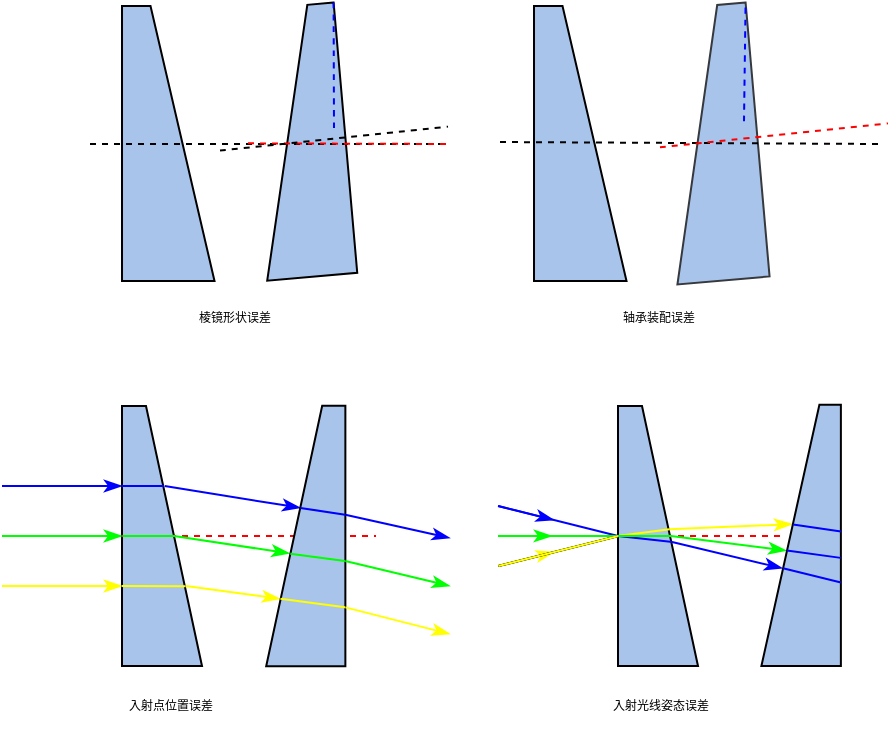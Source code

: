 <mxfile version="20.2.7" type="github">
  <diagram id="E9MvIbREFryEpwZpblNl" name="第 1 页">
    <mxGraphModel dx="93" dy="64" grid="1" gridSize="1" guides="1" tooltips="1" connect="1" arrows="1" fold="1" page="1" pageScale="1" pageWidth="827" pageHeight="1169" math="1" shadow="0">
      <root>
        <mxCell id="0" />
        <mxCell id="1" parent="0" />
        <mxCell id="FLT7gCXpaoDRiRNvlhls-1" value="" style="shape=manualInput;whiteSpace=wrap;html=1;rotation=90;size=32;rounded=0;fillColor=#A9C4EB;" parent="1" vertex="1">
          <mxGeometry x="154.38" y="355.63" width="137.5" height="46.25" as="geometry" />
        </mxCell>
        <mxCell id="FLT7gCXpaoDRiRNvlhls-7" value="" style="shape=manualInput;whiteSpace=wrap;html=1;rotation=85;size=32;flipH=0;flipV=1;rounded=0;fillColor=#A9C4EB;" parent="1" vertex="1">
          <mxGeometry x="221.36" y="355.21" width="135.68" height="45.19" as="geometry" />
        </mxCell>
        <mxCell id="FLT7gCXpaoDRiRNvlhls-10" value="" style="endArrow=none;dashed=1;html=1;rounded=0;" parent="1" edge="1">
          <mxGeometry width="50" height="50" relative="1" as="geometry">
            <mxPoint x="184" y="379" as="sourcePoint" />
            <mxPoint x="361" y="379" as="targetPoint" />
          </mxGeometry>
        </mxCell>
        <mxCell id="FLT7gCXpaoDRiRNvlhls-18" value="" style="shape=image;html=1;verticalAlign=top;verticalLabelPosition=bottom;labelBackgroundColor=#ffffff;imageAspect=0;aspect=fixed;image=https://cdn2.iconfinder.com/data/icons/font-awesome/1792/rotate-left-128.png;rounded=0;imageBackground=none;imageBorder=none;fontColor=#000000;perimeterSpacing=0;noLabel=0;direction=east;metaEdit=0;backgroundOutline=0;" parent="1" vertex="1">
          <mxGeometry x="333.87" y="366.94" width="23.63" height="23.63" as="geometry" />
        </mxCell>
        <mxCell id="FLT7gCXpaoDRiRNvlhls-21" value="" style="shape=manualInput;whiteSpace=wrap;html=1;rotation=90;size=32;rounded=0;fillColor=#A9C4EB;" parent="1" vertex="1">
          <mxGeometry x="360.38" y="355.63" width="137.5" height="46.25" as="geometry" />
        </mxCell>
        <mxCell id="FLT7gCXpaoDRiRNvlhls-22" value="" style="shape=manualInput;whiteSpace=wrap;html=1;rotation=85;size=32;flipH=0;flipV=1;rounded=0;fillColor=#A9C4EB;strokeColor=#36393d;" parent="1" vertex="1">
          <mxGeometry x="426" y="355.63" width="137.5" height="46.25" as="geometry" />
        </mxCell>
        <mxCell id="FLT7gCXpaoDRiRNvlhls-23" value="" style="endArrow=none;dashed=1;html=1;rounded=0;" parent="1" edge="1">
          <mxGeometry width="50" height="50" relative="1" as="geometry">
            <mxPoint x="389" y="378" as="sourcePoint" />
            <mxPoint x="580" y="379" as="targetPoint" />
          </mxGeometry>
        </mxCell>
        <mxCell id="FLT7gCXpaoDRiRNvlhls-24" value="" style="shape=image;html=1;verticalAlign=top;verticalLabelPosition=bottom;labelBackgroundColor=#ffffff;imageAspect=0;aspect=fixed;image=https://cdn2.iconfinder.com/data/icons/font-awesome/1792/rotate-left-128.png;rounded=0;rotation=-5;" parent="1" vertex="1">
          <mxGeometry x="545" y="358.63" width="23.63" height="23.63" as="geometry" />
        </mxCell>
        <mxCell id="FLT7gCXpaoDRiRNvlhls-26" value="" style="endArrow=none;dashed=1;html=1;rounded=0;fontSize=12;startSize=14;endSize=14;curved=1;fillColor=#f8cecc;strokeColor=#FF0000;" parent="1" edge="1">
          <mxGeometry width="50" height="50" relative="1" as="geometry">
            <mxPoint x="469" y="380.63" as="sourcePoint" />
            <mxPoint x="583" y="368.683" as="targetPoint" />
          </mxGeometry>
        </mxCell>
        <mxCell id="FLT7gCXpaoDRiRNvlhls-28" value="" style="endArrow=none;dashed=1;html=1;rounded=0;fontSize=12;startSize=14;endSize=14;curved=1;entryX=0;entryY=0;entryDx=0;entryDy=0;strokeColor=#0000FF;" parent="1" target="FLT7gCXpaoDRiRNvlhls-7" edge="1">
          <mxGeometry width="50" height="50" relative="1" as="geometry">
            <mxPoint x="306" y="371" as="sourcePoint" />
            <mxPoint x="305" y="308" as="targetPoint" />
          </mxGeometry>
        </mxCell>
        <mxCell id="FLT7gCXpaoDRiRNvlhls-29" value="" style="endArrow=none;dashed=1;html=1;rounded=0;fontSize=12;startSize=14;endSize=14;curved=1;entryX=0;entryY=0;entryDx=0;entryDy=0;strokeColor=#0000FF;" parent="1" target="FLT7gCXpaoDRiRNvlhls-22" edge="1">
          <mxGeometry width="50" height="50" relative="1" as="geometry">
            <mxPoint x="511" y="367.63" as="sourcePoint" />
            <mxPoint x="512" y="308.63" as="targetPoint" />
          </mxGeometry>
        </mxCell>
        <mxCell id="FLT7gCXpaoDRiRNvlhls-45" value="" style="endArrow=none;dashed=1;html=1;rounded=0;strokeColor=#FF0000;" parent="1" edge="1">
          <mxGeometry width="50" height="50" relative="1" as="geometry">
            <mxPoint x="263" y="378.67" as="sourcePoint" />
            <mxPoint x="364" y="379" as="targetPoint" />
          </mxGeometry>
        </mxCell>
        <mxCell id="FLT7gCXpaoDRiRNvlhls-49" value="" style="endArrow=none;dashed=1;html=1;rounded=0;fontSize=12;startSize=14;endSize=14;curved=1;fillColor=#f8cecc;strokeColor=#000000;" parent="1" edge="1">
          <mxGeometry width="50" height="50" relative="1" as="geometry">
            <mxPoint x="249" y="382.26" as="sourcePoint" />
            <mxPoint x="363" y="370.313" as="targetPoint" />
          </mxGeometry>
        </mxCell>
        <mxCell id="FLT7gCXpaoDRiRNvlhls-50" value="棱镜形状误差" style="text;html=1;resizable=0;autosize=1;align=center;verticalAlign=middle;points=[];fillColor=none;strokeColor=none;rounded=0;fontSize=6;fontColor=#000000;fontFamily=微软雅黑;" parent="1" vertex="1">
          <mxGeometry x="211" y="453" width="90" height="26" as="geometry" />
        </mxCell>
        <mxCell id="FLT7gCXpaoDRiRNvlhls-51" value="轴承装配误差" style="text;html=1;resizable=0;autosize=1;align=center;verticalAlign=middle;points=[];fillColor=none;strokeColor=none;rounded=0;fontSize=6;fontColor=#000000;fontFamily=微软雅黑;" parent="1" vertex="1">
          <mxGeometry x="423" y="453" width="90" height="26" as="geometry" />
        </mxCell>
        <mxCell id="FLT7gCXpaoDRiRNvlhls-52" value="" style="shape=manualInput;whiteSpace=wrap;html=1;rotation=90;size=28;rounded=0;fillColor=#A9C4EB;" parent="1" vertex="1">
          <mxGeometry x="155" y="555" width="130" height="40" as="geometry" />
        </mxCell>
        <mxCell id="FLT7gCXpaoDRiRNvlhls-71" value="" style="endArrow=none;dashed=1;html=1;rounded=0;strokeColor=#FF0000;" parent="1" edge="1">
          <mxGeometry width="50" height="50" relative="1" as="geometry">
            <mxPoint x="140" y="575" as="sourcePoint" />
            <mxPoint x="327" y="575" as="targetPoint" />
          </mxGeometry>
        </mxCell>
        <mxCell id="FLT7gCXpaoDRiRNvlhls-54" value="" style="endArrow=classicThin;html=1;rounded=0;fontFamily=微软雅黑;fontSize=6;fontColor=#000000;startSize=14;endSize=6;strokeColor=#00FF00;curved=1;entryX=0.5;entryY=1;entryDx=0;entryDy=0;endFill=1;" parent="1" target="FLT7gCXpaoDRiRNvlhls-52" edge="1">
          <mxGeometry width="50" height="50" relative="1" as="geometry">
            <mxPoint x="140" y="575" as="sourcePoint" />
            <mxPoint x="320" y="510" as="targetPoint" />
          </mxGeometry>
        </mxCell>
        <mxCell id="FLT7gCXpaoDRiRNvlhls-56" value="" style="endArrow=classicThin;html=1;rounded=0;fontFamily=微软雅黑;fontSize=6;fontColor=#000000;startSize=14;endSize=6;strokeColor=#0000FF;curved=1;entryX=0.5;entryY=1;entryDx=0;entryDy=0;endFill=1;" parent="1" edge="1">
          <mxGeometry width="50" height="50" relative="1" as="geometry">
            <mxPoint x="140" y="550" as="sourcePoint" />
            <mxPoint x="200" y="550" as="targetPoint" />
          </mxGeometry>
        </mxCell>
        <mxCell id="FLT7gCXpaoDRiRNvlhls-57" value="" style="endArrow=classicThin;html=1;rounded=0;fontFamily=微软雅黑;fontSize=6;fontColor=#000000;startSize=14;endSize=6;strokeColor=#FFFF00;curved=1;entryX=0.5;entryY=1;entryDx=0;entryDy=0;endFill=1;" parent="1" edge="1">
          <mxGeometry width="50" height="50" relative="1" as="geometry">
            <mxPoint x="140" y="600" as="sourcePoint" />
            <mxPoint x="200" y="600" as="targetPoint" />
          </mxGeometry>
        </mxCell>
        <mxCell id="FLT7gCXpaoDRiRNvlhls-66" value="" style="shape=manualInput;whiteSpace=wrap;html=1;rotation=90;size=28;rounded=0;fillColor=#A9C4EB;" parent="1" vertex="1">
          <mxGeometry x="403" y="555" width="130" height="40" as="geometry" />
        </mxCell>
        <mxCell id="FLT7gCXpaoDRiRNvlhls-72" value="" style="endArrow=classicThin;html=1;rounded=0;fontFamily=微软雅黑;fontSize=6;fontColor=#000000;startSize=14;endSize=6;strokeColor=#0000FF;curved=1;endFill=1;" parent="1" edge="1">
          <mxGeometry width="50" height="50" relative="1" as="geometry">
            <mxPoint x="388.1" y="560" as="sourcePoint" />
            <mxPoint x="416" y="567" as="targetPoint" />
          </mxGeometry>
        </mxCell>
        <mxCell id="FLT7gCXpaoDRiRNvlhls-73" value="" style="endArrow=none;html=1;rounded=0;fontFamily=微软雅黑;fontSize=6;fontColor=#000000;startSize=14;endSize=6;strokeColor=#0000FF;curved=1;exitX=0.5;exitY=1;exitDx=0;exitDy=0;" parent="1" source="FLT7gCXpaoDRiRNvlhls-66" edge="1">
          <mxGeometry width="50" height="50" relative="1" as="geometry">
            <mxPoint x="408" y="620" as="sourcePoint" />
            <mxPoint x="388" y="560" as="targetPoint" />
          </mxGeometry>
        </mxCell>
        <mxCell id="FLT7gCXpaoDRiRNvlhls-74" value="" style="endArrow=classicThin;html=1;rounded=0;fontFamily=微软雅黑;fontSize=6;fontColor=#000000;startSize=14;endSize=6;strokeColor=#FFFF00;curved=1;endFill=1;" parent="1" edge="1">
          <mxGeometry width="50" height="50" relative="1" as="geometry">
            <mxPoint x="388" y="590" as="sourcePoint" />
            <mxPoint x="416" y="583" as="targetPoint" />
          </mxGeometry>
        </mxCell>
        <mxCell id="FLT7gCXpaoDRiRNvlhls-75" value="" style="endArrow=none;html=1;rounded=0;fontFamily=微软雅黑;fontSize=6;fontColor=#000000;startSize=14;endSize=6;strokeColor=#000000;curved=1;exitX=0.5;exitY=1;exitDx=0;exitDy=0;" parent="1" edge="1">
          <mxGeometry width="50" height="50" relative="1" as="geometry">
            <mxPoint x="448.2" y="575.0" as="sourcePoint" />
            <mxPoint x="388.2" y="590" as="targetPoint" />
          </mxGeometry>
        </mxCell>
        <mxCell id="FLT7gCXpaoDRiRNvlhls-78" value="" style="endArrow=none;dashed=1;html=1;rounded=0;strokeColor=#FF0000;" parent="1" edge="1">
          <mxGeometry width="50" height="50" relative="1" as="geometry">
            <mxPoint x="388" y="574.94" as="sourcePoint" />
            <mxPoint x="531" y="575" as="targetPoint" />
          </mxGeometry>
        </mxCell>
        <mxCell id="FLT7gCXpaoDRiRNvlhls-76" value="" style="endArrow=none;html=1;rounded=0;fontFamily=微软雅黑;fontSize=6;fontColor=#000000;startSize=14;endSize=6;strokeColor=#00FF00;curved=1;exitX=0.5;exitY=1;exitDx=0;exitDy=0;" parent="1" source="FLT7gCXpaoDRiRNvlhls-66" edge="1">
          <mxGeometry width="50" height="50" relative="1" as="geometry">
            <mxPoint x="458" y="585" as="sourcePoint" />
            <mxPoint x="388" y="575" as="targetPoint" />
          </mxGeometry>
        </mxCell>
        <mxCell id="FLT7gCXpaoDRiRNvlhls-77" value="" style="endArrow=classicThin;html=1;rounded=0;fontFamily=微软雅黑;fontSize=6;fontColor=#000000;startSize=14;endSize=6;strokeColor=#00FF00;curved=1;endFill=1;" parent="1" edge="1">
          <mxGeometry width="50" height="50" relative="1" as="geometry">
            <mxPoint x="389.88" y="574.94" as="sourcePoint" />
            <mxPoint x="415" y="575" as="targetPoint" />
          </mxGeometry>
        </mxCell>
        <mxCell id="FLT7gCXpaoDRiRNvlhls-79" value="" style="endArrow=none;html=1;rounded=0;fontFamily=微软雅黑;fontSize=6;fontColor=#000000;startSize=14;endSize=6;strokeColor=#000000;curved=1;exitX=0.5;exitY=1;exitDx=0;exitDy=0;" parent="1" edge="1">
          <mxGeometry width="50" height="50" relative="1" as="geometry">
            <mxPoint x="448.2" y="575.0" as="sourcePoint" />
            <mxPoint x="388.2" y="590" as="targetPoint" />
          </mxGeometry>
        </mxCell>
        <mxCell id="FLT7gCXpaoDRiRNvlhls-80" value="" style="endArrow=none;html=1;rounded=0;fontFamily=微软雅黑;fontSize=6;fontColor=#000000;startSize=14;endSize=6;strokeColor=#FFFF00;curved=1;exitX=0.5;exitY=1;exitDx=0;exitDy=0;" parent="1" edge="1">
          <mxGeometry width="50" height="50" relative="1" as="geometry">
            <mxPoint x="448.2" y="575.0" as="sourcePoint" />
            <mxPoint x="388.2" y="590" as="targetPoint" />
          </mxGeometry>
        </mxCell>
        <mxCell id="FLT7gCXpaoDRiRNvlhls-81" value="" style="endArrow=none;html=1;rounded=0;fontFamily=微软雅黑;fontSize=6;fontColor=#000000;startSize=14;endSize=6;strokeColor=#FFFF00;curved=1;exitX=0.5;exitY=1;exitDx=0;exitDy=0;entryX=0.474;entryY=0.356;entryDx=0;entryDy=0;entryPerimeter=0;" parent="1" source="FLT7gCXpaoDRiRNvlhls-66" target="FLT7gCXpaoDRiRNvlhls-66" edge="1">
          <mxGeometry width="50" height="50" relative="1" as="geometry">
            <mxPoint x="485" y="582" as="sourcePoint" />
            <mxPoint x="504" y="558" as="targetPoint" />
          </mxGeometry>
        </mxCell>
        <mxCell id="FLT7gCXpaoDRiRNvlhls-82" value="" style="endArrow=none;html=1;rounded=0;fontFamily=微软雅黑;fontSize=6;fontColor=#000000;startSize=14;endSize=6;strokeColor=#0000FF;curved=1;exitX=0.523;exitY=0.318;exitDx=0;exitDy=0;entryX=0.5;entryY=1;entryDx=0;entryDy=0;exitPerimeter=0;" parent="1" source="FLT7gCXpaoDRiRNvlhls-66" target="FLT7gCXpaoDRiRNvlhls-66" edge="1">
          <mxGeometry width="50" height="50" relative="1" as="geometry">
            <mxPoint x="473.76" y="579.0" as="sourcePoint" />
            <mxPoint x="448.0" y="575.62" as="targetPoint" />
          </mxGeometry>
        </mxCell>
        <mxCell id="FLT7gCXpaoDRiRNvlhls-86" value="" style="endArrow=none;html=1;rounded=0;fontFamily=微软雅黑;fontSize=6;fontColor=#000000;startSize=14;endSize=6;strokeColor=#00FF00;curved=1;" parent="1" edge="1">
          <mxGeometry width="50" height="50" relative="1" as="geometry">
            <mxPoint x="448" y="574.98" as="sourcePoint" />
            <mxPoint x="475" y="574.98" as="targetPoint" />
          </mxGeometry>
        </mxCell>
        <mxCell id="FLT7gCXpaoDRiRNvlhls-87" value="" style="endArrow=classicThin;html=1;rounded=0;fontFamily=微软雅黑;fontSize=6;fontColor=#000000;startSize=6;endSize=6;strokeColor=#FFFF00;curved=1;exitX=0.474;exitY=0.356;exitDx=0;exitDy=0;exitPerimeter=0;endFill=1;entryX=0.457;entryY=0.387;entryDx=0;entryDy=0;entryPerimeter=0;" parent="1" source="FLT7gCXpaoDRiRNvlhls-66" edge="1" target="EjsXjk1iRoXSMkVuqYEu-23">
          <mxGeometry width="50" height="50" relative="1" as="geometry">
            <mxPoint x="474" y="571" as="sourcePoint" />
            <mxPoint x="514" y="570" as="targetPoint" />
          </mxGeometry>
        </mxCell>
        <mxCell id="FLT7gCXpaoDRiRNvlhls-88" value="" style="endArrow=classicThin;html=1;rounded=0;fontFamily=微软雅黑;fontSize=6;fontColor=#000000;startSize=6;endSize=6;strokeColor=#00FF00;curved=1;exitX=0.5;exitY=0.339;exitDx=0;exitDy=0;exitPerimeter=0;endFill=1;entryX=0.558;entryY=0.316;entryDx=0;entryDy=0;entryPerimeter=0;" parent="1" source="FLT7gCXpaoDRiRNvlhls-66" edge="1" target="EjsXjk1iRoXSMkVuqYEu-23">
          <mxGeometry width="50" height="50" relative="1" as="geometry">
            <mxPoint x="477" y="579" as="sourcePoint" />
            <mxPoint x="514" y="580" as="targetPoint" />
          </mxGeometry>
        </mxCell>
        <mxCell id="FLT7gCXpaoDRiRNvlhls-89" value="" style="endArrow=none;html=1;rounded=0;fontFamily=微软雅黑;fontSize=6;fontColor=#000000;startSize=6;endSize=6;strokeColor=#0000FF;curved=1;entryX=0.523;entryY=0.324;entryDx=0;entryDy=0;entryPerimeter=0;startArrow=classicThin;startFill=1;exitX=0.626;exitY=0.266;exitDx=0;exitDy=0;exitPerimeter=0;" parent="1" target="FLT7gCXpaoDRiRNvlhls-66" edge="1" source="EjsXjk1iRoXSMkVuqYEu-23">
          <mxGeometry width="50" height="50" relative="1" as="geometry">
            <mxPoint x="513" y="587" as="sourcePoint" />
            <mxPoint x="475" y="578" as="targetPoint" />
          </mxGeometry>
        </mxCell>
        <mxCell id="EjsXjk1iRoXSMkVuqYEu-2" value="" style="endArrow=none;html=1;startSize=6;strokeColor=#0000FF;rounded=0;" edge="1" parent="1">
          <mxGeometry width="50" height="50" relative="1" as="geometry">
            <mxPoint x="200" y="550" as="sourcePoint" />
            <mxPoint x="221" y="550" as="targetPoint" />
          </mxGeometry>
        </mxCell>
        <mxCell id="EjsXjk1iRoXSMkVuqYEu-3" value="" style="endArrow=none;html=1;startSize=6;strokeColor=#00FF00;rounded=0;" edge="1" parent="1">
          <mxGeometry width="50" height="50" relative="1" as="geometry">
            <mxPoint x="200.36" y="574.99" as="sourcePoint" />
            <mxPoint x="226" y="575" as="targetPoint" />
          </mxGeometry>
        </mxCell>
        <mxCell id="EjsXjk1iRoXSMkVuqYEu-4" value="" style="endArrow=none;html=1;startSize=6;strokeColor=#FFFF00;rounded=0;entryX=0.693;entryY=0.205;entryDx=0;entryDy=0;entryPerimeter=0;" edge="1" parent="1" target="FLT7gCXpaoDRiRNvlhls-52">
          <mxGeometry width="50" height="50" relative="1" as="geometry">
            <mxPoint x="200" y="600" as="sourcePoint" />
            <mxPoint x="225.64" y="600.01" as="targetPoint" />
          </mxGeometry>
        </mxCell>
        <mxCell id="EjsXjk1iRoXSMkVuqYEu-6" value="" style="endArrow=classicThin;html=1;rounded=0;fontFamily=微软雅黑;fontSize=6;fontColor=#000000;startSize=6;endSize=6;strokeColor=#0000FF;curved=1;exitX=0.5;exitY=0.339;exitDx=0;exitDy=0;exitPerimeter=0;endFill=1;entryX=0.392;entryY=0.433;entryDx=0;entryDy=0;entryPerimeter=0;" edge="1" parent="1" target="EjsXjk1iRoXSMkVuqYEu-11">
          <mxGeometry width="50" height="50" relative="1" as="geometry">
            <mxPoint x="221.36" y="550" as="sourcePoint" />
            <mxPoint x="260.92" y="555" as="targetPoint" />
          </mxGeometry>
        </mxCell>
        <mxCell id="EjsXjk1iRoXSMkVuqYEu-7" value="" style="endArrow=classicThin;html=1;rounded=0;fontFamily=微软雅黑;fontSize=6;fontColor=#000000;startSize=6;endSize=6;strokeColor=#00FF00;curved=1;exitX=0.5;exitY=0.339;exitDx=0;exitDy=0;exitPerimeter=0;endFill=1;entryX=0.567;entryY=0.296;entryDx=0;entryDy=0;entryPerimeter=0;" edge="1" parent="1" target="EjsXjk1iRoXSMkVuqYEu-11">
          <mxGeometry width="50" height="50" relative="1" as="geometry">
            <mxPoint x="226.0" y="575" as="sourcePoint" />
            <mxPoint x="265.56" y="580" as="targetPoint" />
          </mxGeometry>
        </mxCell>
        <mxCell id="EjsXjk1iRoXSMkVuqYEu-8" value="" style="endArrow=classicThin;html=1;rounded=0;fontFamily=微软雅黑;fontSize=6;fontColor=#000000;startSize=6;endSize=6;strokeColor=#FFFF00;curved=1;exitX=0.5;exitY=0.339;exitDx=0;exitDy=0;exitPerimeter=0;endFill=1;entryX=0.741;entryY=0.177;entryDx=0;entryDy=0;entryPerimeter=0;" edge="1" parent="1" target="EjsXjk1iRoXSMkVuqYEu-11">
          <mxGeometry width="50" height="50" relative="1" as="geometry">
            <mxPoint x="232.0" y="600" as="sourcePoint" />
            <mxPoint x="271.56" y="605" as="targetPoint" />
          </mxGeometry>
        </mxCell>
        <mxCell id="EjsXjk1iRoXSMkVuqYEu-9" value="入射点位置误差" style="text;html=1;resizable=0;autosize=1;align=center;verticalAlign=middle;points=[];fillColor=none;strokeColor=none;rounded=0;fontSize=6;fontColor=#000000;fontFamily=微软雅黑;" vertex="1" parent="1">
          <mxGeometry x="172.13" y="646" width="103" height="27" as="geometry" />
        </mxCell>
        <mxCell id="EjsXjk1iRoXSMkVuqYEu-10" value="入射光线姿态误差" style="text;html=1;resizable=0;autosize=1;align=center;verticalAlign=middle;points=[];fillColor=none;strokeColor=none;rounded=0;fontSize=6;fontColor=#000000;fontFamily=微软雅黑;" vertex="1" parent="1">
          <mxGeometry x="411" y="646" width="115" height="27" as="geometry" />
        </mxCell>
        <mxCell id="EjsXjk1iRoXSMkVuqYEu-11" value="" style="shape=manualInput;whiteSpace=wrap;html=1;rotation=90;size=28;flipH=0;flipV=1;rounded=0;fillColor=#A9C4EB;" vertex="1" parent="1">
          <mxGeometry x="226.8" y="555.21" width="130.18" height="39.59" as="geometry" />
        </mxCell>
        <mxCell id="EjsXjk1iRoXSMkVuqYEu-12" value="" style="endArrow=none;html=1;startSize=6;strokeColor=#0000FF;rounded=0;exitX=0.392;exitY=0.432;exitDx=0;exitDy=0;exitPerimeter=0;entryX=0.418;entryY=0.997;entryDx=0;entryDy=0;entryPerimeter=0;" edge="1" parent="1" source="EjsXjk1iRoXSMkVuqYEu-11" target="EjsXjk1iRoXSMkVuqYEu-11">
          <mxGeometry width="50" height="50" relative="1" as="geometry">
            <mxPoint x="284" y="558" as="sourcePoint" />
            <mxPoint x="309" y="562" as="targetPoint" />
          </mxGeometry>
        </mxCell>
        <mxCell id="EjsXjk1iRoXSMkVuqYEu-13" value="" style="endArrow=none;html=1;startSize=6;strokeColor=#00FF00;rounded=0;exitX=0.568;exitY=0.304;exitDx=0;exitDy=0;exitPerimeter=0;entryX=0.596;entryY=0.994;entryDx=0;entryDy=0;entryPerimeter=0;" edge="1" parent="1" source="EjsXjk1iRoXSMkVuqYEu-11" target="EjsXjk1iRoXSMkVuqYEu-11">
          <mxGeometry width="50" height="50" relative="1" as="geometry">
            <mxPoint x="277.997" y="581.002" as="sourcePoint" />
            <mxPoint x="303.529" y="584.529" as="targetPoint" />
          </mxGeometry>
        </mxCell>
        <mxCell id="EjsXjk1iRoXSMkVuqYEu-14" value="" style="endArrow=none;html=1;startSize=6;strokeColor=#FFFF00;rounded=0;exitX=0.741;exitY=0.18;exitDx=0;exitDy=0;exitPerimeter=0;entryX=0.774;entryY=0.996;entryDx=0;entryDy=0;entryPerimeter=0;" edge="1" parent="1" source="EjsXjk1iRoXSMkVuqYEu-11" target="EjsXjk1iRoXSMkVuqYEu-11">
          <mxGeometry width="50" height="50" relative="1" as="geometry">
            <mxPoint x="272.003" y="605.001" as="sourcePoint" />
            <mxPoint x="303.184" y="608.8" as="targetPoint" />
          </mxGeometry>
        </mxCell>
        <mxCell id="EjsXjk1iRoXSMkVuqYEu-17" value="" style="endArrow=classicThin;html=1;rounded=0;fontFamily=微软雅黑;fontSize=6;fontColor=#000000;startSize=6;endSize=6;strokeColor=#0000FF;curved=1;exitX=0.418;exitY=1;exitDx=0;exitDy=0;exitPerimeter=0;endFill=1;" edge="1" parent="1" source="EjsXjk1iRoXSMkVuqYEu-11">
          <mxGeometry width="50" height="50" relative="1" as="geometry">
            <mxPoint x="309.0" y="561" as="sourcePoint" />
            <mxPoint x="364" y="576" as="targetPoint" />
          </mxGeometry>
        </mxCell>
        <mxCell id="EjsXjk1iRoXSMkVuqYEu-19" value="" style="endArrow=classicThin;html=1;rounded=0;fontFamily=微软雅黑;fontSize=6;fontColor=#000000;startSize=6;endSize=6;strokeColor=#00FF00;curved=1;exitX=0.596;exitY=0.999;exitDx=0;exitDy=0;exitPerimeter=0;endFill=1;" edge="1" parent="1" source="EjsXjk1iRoXSMkVuqYEu-11">
          <mxGeometry width="50" height="50" relative="1" as="geometry">
            <mxPoint x="308.995" y="584.999" as="sourcePoint" />
            <mxPoint x="364" y="600" as="targetPoint" />
          </mxGeometry>
        </mxCell>
        <mxCell id="EjsXjk1iRoXSMkVuqYEu-22" value="" style="endArrow=classicThin;html=1;rounded=0;fontFamily=微软雅黑;fontSize=6;fontColor=#000000;startSize=6;endSize=6;strokeColor=#FFFF00;curved=1;exitX=0.774;exitY=1;exitDx=0;exitDy=0;exitPerimeter=0;endFill=1;" edge="1" parent="1" source="EjsXjk1iRoXSMkVuqYEu-11">
          <mxGeometry width="50" height="50" relative="1" as="geometry">
            <mxPoint x="309.0" y="610.0" as="sourcePoint" />
            <mxPoint x="364" y="624" as="targetPoint" />
          </mxGeometry>
        </mxCell>
        <mxCell id="EjsXjk1iRoXSMkVuqYEu-23" value="" style="shape=manualInput;whiteSpace=wrap;html=1;rotation=90;size=29;flipH=0;flipV=1;rounded=0;fillColor=#A9C4EB;" vertex="1" parent="1">
          <mxGeometry x="474.23" y="554.83" width="130.68" height="39.74" as="geometry" />
        </mxCell>
        <mxCell id="EjsXjk1iRoXSMkVuqYEu-24" value="" style="endArrow=none;html=1;startSize=6;strokeColor=#0000FF;rounded=0;exitX=0.458;exitY=0.398;exitDx=0;exitDy=0;exitPerimeter=0;entryX=0.485;entryY=1.002;entryDx=0;entryDy=0;entryPerimeter=0;" edge="1" parent="1" source="EjsXjk1iRoXSMkVuqYEu-23" target="EjsXjk1iRoXSMkVuqYEu-23">
          <mxGeometry width="50" height="50" relative="1" as="geometry">
            <mxPoint x="534.998" y="568.996" as="sourcePoint" />
            <mxPoint x="557.366" y="572.38" as="targetPoint" />
          </mxGeometry>
        </mxCell>
        <mxCell id="EjsXjk1iRoXSMkVuqYEu-27" value="" style="endArrow=none;html=1;startSize=6;strokeColor=#0000FF;rounded=0;entryX=0.586;entryY=0.998;entryDx=0;entryDy=0;entryPerimeter=0;exitX=0.558;exitY=0.321;exitDx=0;exitDy=0;exitPerimeter=0;" edge="1" parent="1" source="EjsXjk1iRoXSMkVuqYEu-23" target="EjsXjk1iRoXSMkVuqYEu-23">
          <mxGeometry width="50" height="50" relative="1" as="geometry">
            <mxPoint x="532" y="582" as="sourcePoint" />
            <mxPoint x="555.999" y="585.53" as="targetPoint" />
          </mxGeometry>
        </mxCell>
        <mxCell id="EjsXjk1iRoXSMkVuqYEu-28" value="" style="endArrow=none;html=1;startSize=6;strokeColor=#0000FF;rounded=0;exitX=0.626;exitY=0.272;exitDx=0;exitDy=0;exitPerimeter=0;entryX=0.68;entryY=1.001;entryDx=0;entryDy=0;entryPerimeter=0;" edge="1" parent="1" source="EjsXjk1iRoXSMkVuqYEu-23" target="EjsXjk1iRoXSMkVuqYEu-23">
          <mxGeometry width="50" height="50" relative="1" as="geometry">
            <mxPoint x="530.997" y="591.139" as="sourcePoint" />
            <mxPoint x="559" y="598" as="targetPoint" />
          </mxGeometry>
        </mxCell>
      </root>
    </mxGraphModel>
  </diagram>
</mxfile>
